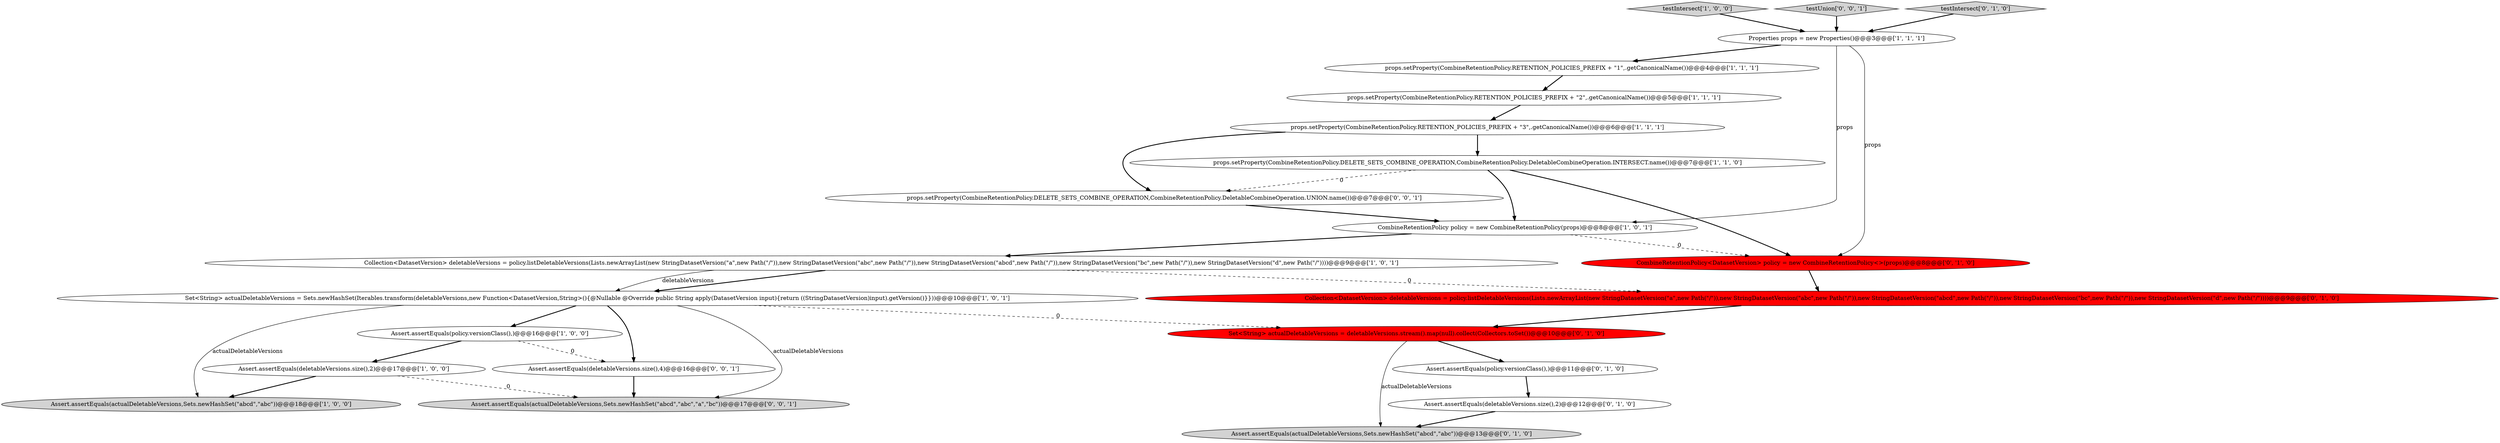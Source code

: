 digraph {
4 [style = filled, label = "props.setProperty(CombineRetentionPolicy.RETENTION_POLICIES_PREFIX + \"1\",.getCanonicalName())@@@4@@@['1', '1', '1']", fillcolor = white, shape = ellipse image = "AAA0AAABBB1BBB"];
11 [style = filled, label = "testIntersect['1', '0', '0']", fillcolor = lightgray, shape = diamond image = "AAA0AAABBB1BBB"];
1 [style = filled, label = "Properties props = new Properties()@@@3@@@['1', '1', '1']", fillcolor = white, shape = ellipse image = "AAA0AAABBB1BBB"];
18 [style = filled, label = "Assert.assertEquals(deletableVersions.size(),2)@@@12@@@['0', '1', '0']", fillcolor = white, shape = ellipse image = "AAA0AAABBB2BBB"];
10 [style = filled, label = "props.setProperty(CombineRetentionPolicy.DELETE_SETS_COMBINE_OPERATION,CombineRetentionPolicy.DeletableCombineOperation.INTERSECT.name())@@@7@@@['1', '1', '0']", fillcolor = white, shape = ellipse image = "AAA0AAABBB1BBB"];
22 [style = filled, label = "testUnion['0', '0', '1']", fillcolor = lightgray, shape = diamond image = "AAA0AAABBB3BBB"];
17 [style = filled, label = "Collection<DatasetVersion> deletableVersions = policy.listDeletableVersions(Lists.newArrayList(new StringDatasetVersion(\"a\",new Path(\"/\")),new StringDatasetVersion(\"abc\",new Path(\"/\")),new StringDatasetVersion(\"abcd\",new Path(\"/\")),new StringDatasetVersion(\"bc\",new Path(\"/\")),new StringDatasetVersion(\"d\",new Path(\"/\"))))@@@9@@@['0', '1', '0']", fillcolor = red, shape = ellipse image = "AAA1AAABBB2BBB"];
12 [style = filled, label = "Assert.assertEquals(actualDeletableVersions,Sets.newHashSet(\"abcd\",\"abc\"))@@@13@@@['0', '1', '0']", fillcolor = lightgray, shape = ellipse image = "AAA0AAABBB2BBB"];
7 [style = filled, label = "Collection<DatasetVersion> deletableVersions = policy.listDeletableVersions(Lists.newArrayList(new StringDatasetVersion(\"a\",new Path(\"/\")),new StringDatasetVersion(\"abc\",new Path(\"/\")),new StringDatasetVersion(\"abcd\",new Path(\"/\")),new StringDatasetVersion(\"bc\",new Path(\"/\")),new StringDatasetVersion(\"d\",new Path(\"/\"))))@@@9@@@['1', '0', '1']", fillcolor = white, shape = ellipse image = "AAA0AAABBB1BBB"];
13 [style = filled, label = "CombineRetentionPolicy<DatasetVersion> policy = new CombineRetentionPolicy<>(props)@@@8@@@['0', '1', '0']", fillcolor = red, shape = ellipse image = "AAA1AAABBB2BBB"];
19 [style = filled, label = "props.setProperty(CombineRetentionPolicy.DELETE_SETS_COMBINE_OPERATION,CombineRetentionPolicy.DeletableCombineOperation.UNION.name())@@@7@@@['0', '0', '1']", fillcolor = white, shape = ellipse image = "AAA0AAABBB3BBB"];
3 [style = filled, label = "props.setProperty(CombineRetentionPolicy.RETENTION_POLICIES_PREFIX + \"2\",.getCanonicalName())@@@5@@@['1', '1', '1']", fillcolor = white, shape = ellipse image = "AAA0AAABBB1BBB"];
5 [style = filled, label = "CombineRetentionPolicy policy = new CombineRetentionPolicy(props)@@@8@@@['1', '0', '1']", fillcolor = white, shape = ellipse image = "AAA0AAABBB1BBB"];
16 [style = filled, label = "Assert.assertEquals(policy.versionClass(),)@@@11@@@['0', '1', '0']", fillcolor = white, shape = ellipse image = "AAA0AAABBB2BBB"];
15 [style = filled, label = "Set<String> actualDeletableVersions = deletableVersions.stream().map(null).collect(Collectors.toSet())@@@10@@@['0', '1', '0']", fillcolor = red, shape = ellipse image = "AAA1AAABBB2BBB"];
14 [style = filled, label = "testIntersect['0', '1', '0']", fillcolor = lightgray, shape = diamond image = "AAA0AAABBB2BBB"];
6 [style = filled, label = "Assert.assertEquals(policy.versionClass(),)@@@16@@@['1', '0', '0']", fillcolor = white, shape = ellipse image = "AAA0AAABBB1BBB"];
2 [style = filled, label = "Assert.assertEquals(deletableVersions.size(),2)@@@17@@@['1', '0', '0']", fillcolor = white, shape = ellipse image = "AAA0AAABBB1BBB"];
8 [style = filled, label = "Set<String> actualDeletableVersions = Sets.newHashSet(Iterables.transform(deletableVersions,new Function<DatasetVersion,String>(){@Nullable @Override public String apply(DatasetVersion input){return ((StringDatasetVersion)input).getVersion()}}))@@@10@@@['1', '0', '1']", fillcolor = white, shape = ellipse image = "AAA0AAABBB1BBB"];
21 [style = filled, label = "Assert.assertEquals(deletableVersions.size(),4)@@@16@@@['0', '0', '1']", fillcolor = white, shape = ellipse image = "AAA0AAABBB3BBB"];
9 [style = filled, label = "Assert.assertEquals(actualDeletableVersions,Sets.newHashSet(\"abcd\",\"abc\"))@@@18@@@['1', '0', '0']", fillcolor = lightgray, shape = ellipse image = "AAA0AAABBB1BBB"];
20 [style = filled, label = "Assert.assertEquals(actualDeletableVersions,Sets.newHashSet(\"abcd\",\"abc\",\"a\",\"bc\"))@@@17@@@['0', '0', '1']", fillcolor = lightgray, shape = ellipse image = "AAA0AAABBB3BBB"];
0 [style = filled, label = "props.setProperty(CombineRetentionPolicy.RETENTION_POLICIES_PREFIX + \"3\",.getCanonicalName())@@@6@@@['1', '1', '1']", fillcolor = white, shape = ellipse image = "AAA0AAABBB1BBB"];
5->13 [style = dashed, label="0"];
1->5 [style = solid, label="props"];
6->21 [style = dashed, label="0"];
4->3 [style = bold, label=""];
1->4 [style = bold, label=""];
16->18 [style = bold, label=""];
2->20 [style = dashed, label="0"];
11->1 [style = bold, label=""];
0->19 [style = bold, label=""];
7->17 [style = dashed, label="0"];
10->19 [style = dashed, label="0"];
8->15 [style = dashed, label="0"];
18->12 [style = bold, label=""];
8->6 [style = bold, label=""];
15->12 [style = solid, label="actualDeletableVersions"];
2->9 [style = bold, label=""];
7->8 [style = bold, label=""];
15->16 [style = bold, label=""];
3->0 [style = bold, label=""];
14->1 [style = bold, label=""];
6->2 [style = bold, label=""];
8->20 [style = solid, label="actualDeletableVersions"];
19->5 [style = bold, label=""];
13->17 [style = bold, label=""];
0->10 [style = bold, label=""];
21->20 [style = bold, label=""];
10->5 [style = bold, label=""];
1->13 [style = solid, label="props"];
10->13 [style = bold, label=""];
8->9 [style = solid, label="actualDeletableVersions"];
17->15 [style = bold, label=""];
8->21 [style = bold, label=""];
5->7 [style = bold, label=""];
22->1 [style = bold, label=""];
7->8 [style = solid, label="deletableVersions"];
}
